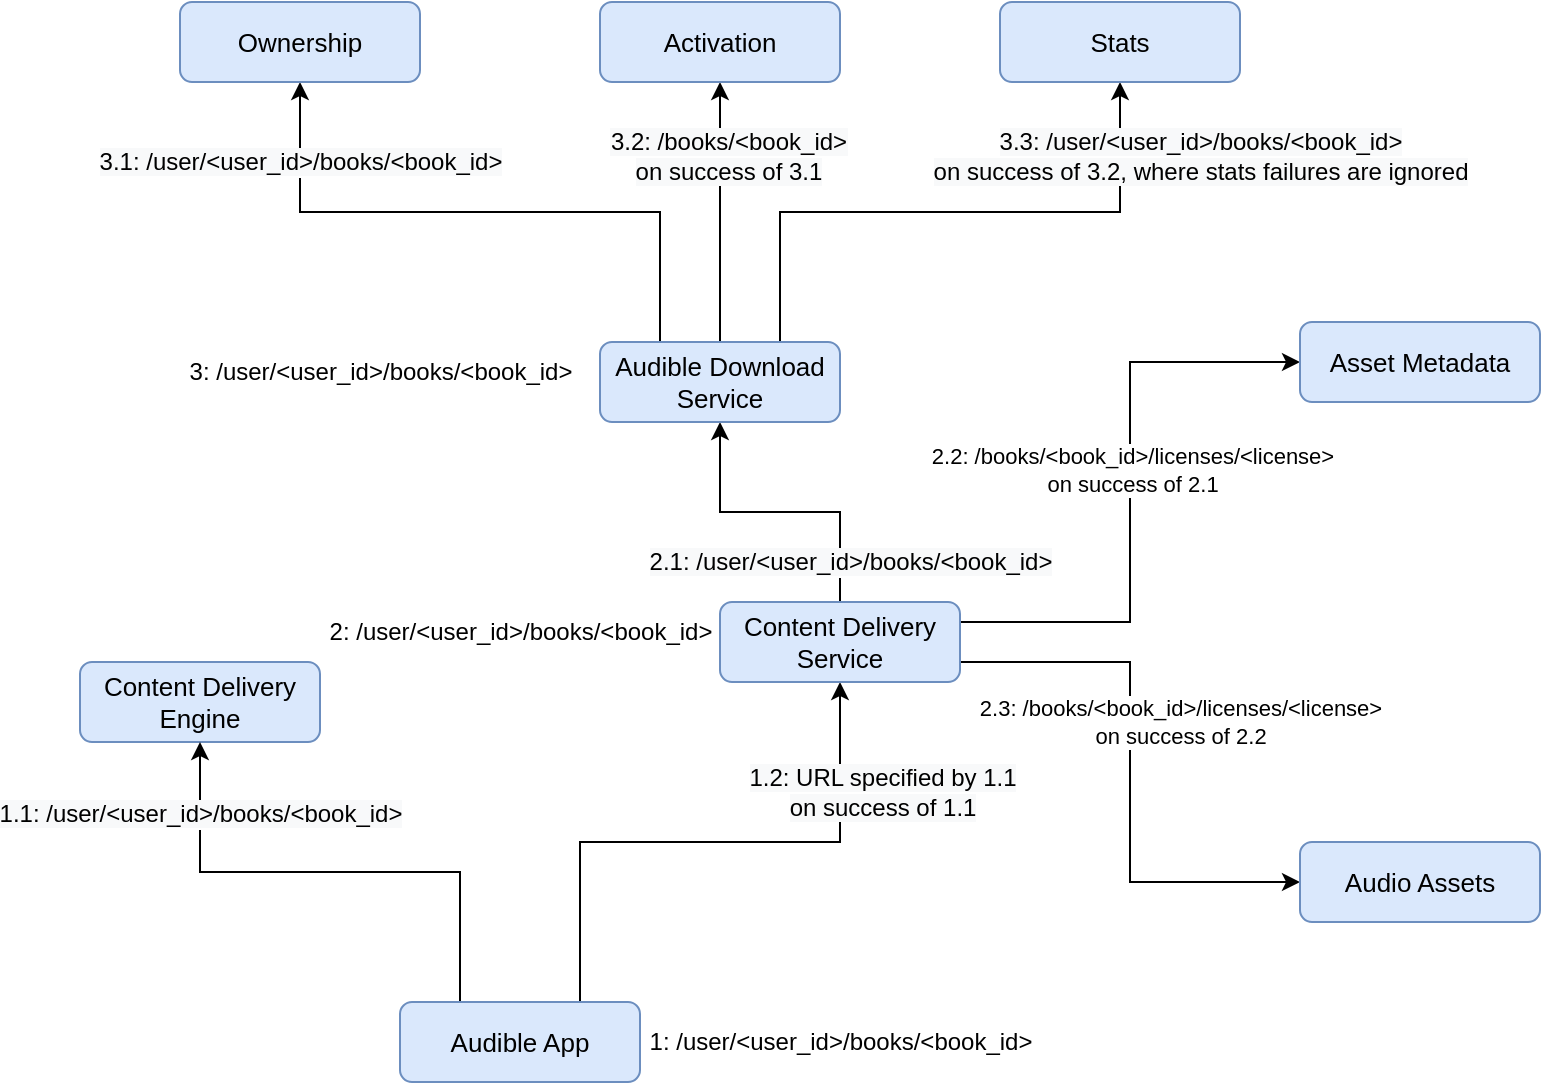 <mxfile version="14.6.13" type="google"><diagram id="C5RBs43oDa-KdzZeNtuy" name="Page-1"><mxGraphModel dx="780" dy="2298" grid="1" gridSize="10" guides="1" tooltips="1" connect="1" arrows="1" fold="1" page="1" pageScale="1" pageWidth="827" pageHeight="1169" math="0" shadow="0"><root><mxCell id="WIyWlLk6GJQsqaUBKTNV-0"/><mxCell id="WIyWlLk6GJQsqaUBKTNV-1" parent="WIyWlLk6GJQsqaUBKTNV-0"/><mxCell id="qyxEVs4apgrnIiPYDexV-1" value="" style="edgeStyle=orthogonalEdgeStyle;rounded=0;orthogonalLoop=1;jettySize=auto;html=1;exitX=0.75;exitY=0;exitDx=0;exitDy=0;entryX=0.5;entryY=1;entryDx=0;entryDy=0;labelBackgroundColor=none;fontSize=12;" parent="WIyWlLk6GJQsqaUBKTNV-1" source="WIyWlLk6GJQsqaUBKTNV-11" target="WIyWlLk6GJQsqaUBKTNV-7" edge="1"><mxGeometry x="-0.031" y="15" relative="1" as="geometry"><mxPoint as="offset"/></mxGeometry></mxCell><mxCell id="D2kA5yIBWuSc_MX7nK0Q-9" value="&lt;span style=&quot;font-size: 12px ; background-color: rgb(248 , 249 , 250)&quot;&gt;1.2: URL specified by 1.1&lt;/span&gt;&lt;br style=&quot;font-size: 12px ; background-color: rgb(248 , 249 , 250)&quot;&gt;&lt;span style=&quot;font-size: 12px ; background-color: rgb(248 , 249 , 250)&quot;&gt;on success of 1.1&lt;/span&gt;" style="edgeLabel;html=1;align=center;verticalAlign=middle;resizable=0;points=[];" parent="qyxEVs4apgrnIiPYDexV-1" vertex="1" connectable="0"><mxGeometry x="-0.062" y="-1" relative="1" as="geometry"><mxPoint x="95" y="-26" as="offset"/></mxGeometry></mxCell><mxCell id="WIyWlLk6GJQsqaUBKTNV-3" value="Content Delivery Engine" style="rounded=1;whiteSpace=wrap;html=1;fontSize=13;glass=0;strokeWidth=1;shadow=0;fillColor=#dae8fc;strokeColor=#6c8ebf;" parent="WIyWlLk6GJQsqaUBKTNV-1" vertex="1"><mxGeometry x="49" y="-780" width="120" height="40" as="geometry"/></mxCell><mxCell id="4qIX0Yp9HcfJfF0PNfnt-18" style="edgeStyle=orthogonalEdgeStyle;rounded=0;orthogonalLoop=1;jettySize=auto;html=1;exitX=1;exitY=0.25;exitDx=0;exitDy=0;entryX=0;entryY=0.5;entryDx=0;entryDy=0;" parent="WIyWlLk6GJQsqaUBKTNV-1" source="WIyWlLk6GJQsqaUBKTNV-7" target="WIyWlLk6GJQsqaUBKTNV-12" edge="1"><mxGeometry relative="1" as="geometry"/></mxCell><mxCell id="D2kA5yIBWuSc_MX7nK0Q-14" value="2.2: /books/&amp;lt;book_id&amp;gt;/licenses/&amp;lt;license&amp;gt;&lt;br&gt;on success of 2.1" style="edgeLabel;html=1;align=center;verticalAlign=middle;resizable=0;points=[];" parent="4qIX0Yp9HcfJfF0PNfnt-18" vertex="1" connectable="0"><mxGeometry x="0.079" y="-1" relative="1" as="geometry"><mxPoint y="1" as="offset"/></mxGeometry></mxCell><mxCell id="4qIX0Yp9HcfJfF0PNfnt-20" style="edgeStyle=orthogonalEdgeStyle;rounded=0;orthogonalLoop=1;jettySize=auto;html=1;exitX=1;exitY=0.75;exitDx=0;exitDy=0;entryX=0;entryY=0.5;entryDx=0;entryDy=0;" parent="WIyWlLk6GJQsqaUBKTNV-1" source="WIyWlLk6GJQsqaUBKTNV-7" target="4qIX0Yp9HcfJfF0PNfnt-0" edge="1"><mxGeometry relative="1" as="geometry"/></mxCell><mxCell id="4qIX0Yp9HcfJfF0PNfnt-31" style="edgeStyle=orthogonalEdgeStyle;rounded=0;orthogonalLoop=1;jettySize=auto;html=1;exitX=0.5;exitY=0;exitDx=0;exitDy=0;entryX=0.5;entryY=1;entryDx=0;entryDy=0;labelBackgroundColor=none;" parent="WIyWlLk6GJQsqaUBKTNV-1" source="WIyWlLk6GJQsqaUBKTNV-7" target="4qIX0Yp9HcfJfF0PNfnt-1" edge="1"><mxGeometry relative="1" as="geometry"/></mxCell><mxCell id="D2kA5yIBWuSc_MX7nK0Q-8" value="&lt;span style=&quot;font-size: 12px ; background-color: rgb(248 , 249 , 250)&quot;&gt;2.1: /user/&amp;lt;user_id&amp;gt;/books/&amp;lt;book_id&amp;gt;&lt;/span&gt;" style="edgeLabel;html=1;align=center;verticalAlign=middle;resizable=0;points=[];" parent="4qIX0Yp9HcfJfF0PNfnt-31" vertex="1" connectable="0"><mxGeometry x="-0.171" y="1" relative="1" as="geometry"><mxPoint x="22" y="24" as="offset"/></mxGeometry></mxCell><mxCell id="WIyWlLk6GJQsqaUBKTNV-7" value="Content Delivery Service" style="rounded=1;whiteSpace=wrap;html=1;fontSize=13;glass=0;strokeWidth=1;shadow=0;fillColor=#dae8fc;strokeColor=#6c8ebf;" parent="WIyWlLk6GJQsqaUBKTNV-1" vertex="1"><mxGeometry x="369" y="-810" width="120" height="40" as="geometry"/></mxCell><mxCell id="4qIX0Yp9HcfJfF0PNfnt-11" value="" style="edgeStyle=orthogonalEdgeStyle;rounded=0;orthogonalLoop=1;jettySize=auto;html=1;exitX=0.25;exitY=0;exitDx=0;exitDy=0;labelBackgroundColor=none;fontSize=12;" parent="WIyWlLk6GJQsqaUBKTNV-1" source="WIyWlLk6GJQsqaUBKTNV-11" target="WIyWlLk6GJQsqaUBKTNV-3" edge="1"><mxGeometry x="-0.516" y="-15" relative="1" as="geometry"><mxPoint as="offset"/></mxGeometry></mxCell><mxCell id="D2kA5yIBWuSc_MX7nK0Q-10" value="&lt;span style=&quot;font-size: 12px ; background-color: rgb(248 , 249 , 250)&quot;&gt;1.1: /user/&amp;lt;user_id&amp;gt;/books/&amp;lt;book_id&amp;gt;&lt;/span&gt;" style="edgeLabel;html=1;align=center;verticalAlign=middle;resizable=0;points=[];" parent="4qIX0Yp9HcfJfF0PNfnt-11" vertex="1" connectable="0"><mxGeometry x="0.723" relative="1" as="geometry"><mxPoint as="offset"/></mxGeometry></mxCell><mxCell id="WIyWlLk6GJQsqaUBKTNV-11" value="Audible App" style="rounded=1;whiteSpace=wrap;html=1;fontSize=13;glass=0;strokeWidth=1;shadow=0;fillColor=#dae8fc;strokeColor=#6c8ebf;" parent="WIyWlLk6GJQsqaUBKTNV-1" vertex="1"><mxGeometry x="209" y="-610" width="120" height="40" as="geometry"/></mxCell><mxCell id="WIyWlLk6GJQsqaUBKTNV-12" value="Asset Metadata" style="rounded=1;whiteSpace=wrap;html=1;fontSize=13;glass=0;strokeWidth=1;shadow=0;fillColor=#dae8fc;strokeColor=#6c8ebf;" parent="WIyWlLk6GJQsqaUBKTNV-1" vertex="1"><mxGeometry x="659" y="-950" width="120" height="40" as="geometry"/></mxCell><mxCell id="4qIX0Yp9HcfJfF0PNfnt-0" value="Audio Assets" style="rounded=1;whiteSpace=wrap;html=1;fontSize=13;glass=0;strokeWidth=1;shadow=0;fillColor=#dae8fc;strokeColor=#6c8ebf;" parent="WIyWlLk6GJQsqaUBKTNV-1" vertex="1"><mxGeometry x="659" y="-690" width="120" height="40" as="geometry"/></mxCell><mxCell id="4qIX0Yp9HcfJfF0PNfnt-13" style="edgeStyle=orthogonalEdgeStyle;rounded=0;orthogonalLoop=1;jettySize=auto;html=1;exitX=0.25;exitY=0;exitDx=0;exitDy=0;entryX=0.5;entryY=1;entryDx=0;entryDy=0;" parent="WIyWlLk6GJQsqaUBKTNV-1" source="4qIX0Yp9HcfJfF0PNfnt-1" target="4qIX0Yp9HcfJfF0PNfnt-2" edge="1"><mxGeometry relative="1" as="geometry"/></mxCell><mxCell id="D2kA5yIBWuSc_MX7nK0Q-11" value="&lt;span style=&quot;font-size: 12px ; background-color: rgb(248 , 249 , 250)&quot;&gt;3.1: /user/&amp;lt;user_id&amp;gt;/books/&amp;lt;book_id&amp;gt;&lt;/span&gt;" style="edgeLabel;html=1;align=center;verticalAlign=middle;resizable=0;points=[];" parent="4qIX0Yp9HcfJfF0PNfnt-13" vertex="1" connectable="0"><mxGeometry x="0.688" relative="1" as="geometry"><mxPoint y="-9" as="offset"/></mxGeometry></mxCell><mxCell id="4qIX0Yp9HcfJfF0PNfnt-23" style="edgeStyle=orthogonalEdgeStyle;rounded=0;orthogonalLoop=1;jettySize=auto;html=1;exitX=0.5;exitY=0;exitDx=0;exitDy=0;entryX=0.5;entryY=1;entryDx=0;entryDy=0;" parent="WIyWlLk6GJQsqaUBKTNV-1" source="4qIX0Yp9HcfJfF0PNfnt-1" target="4qIX0Yp9HcfJfF0PNfnt-3" edge="1"><mxGeometry relative="1" as="geometry"/></mxCell><mxCell id="4qIX0Yp9HcfJfF0PNfnt-25" style="edgeStyle=orthogonalEdgeStyle;rounded=0;orthogonalLoop=1;jettySize=auto;html=1;exitX=0.75;exitY=0;exitDx=0;exitDy=0;entryX=0.5;entryY=1;entryDx=0;entryDy=0;" parent="WIyWlLk6GJQsqaUBKTNV-1" source="4qIX0Yp9HcfJfF0PNfnt-1" target="4qIX0Yp9HcfJfF0PNfnt-4" edge="1"><mxGeometry relative="1" as="geometry"/></mxCell><mxCell id="D2kA5yIBWuSc_MX7nK0Q-13" value="&lt;span style=&quot;font-size: 12px ; background-color: rgb(248 , 249 , 250)&quot;&gt;3.3: /user/&amp;lt;user_id&amp;gt;/books/&amp;lt;book_id&amp;gt;&lt;br&gt;on success of 3.2, where stats failures are ignored&lt;br&gt;&lt;/span&gt;" style="edgeLabel;html=1;align=center;verticalAlign=middle;resizable=0;points=[];" parent="4qIX0Yp9HcfJfF0PNfnt-25" vertex="1" connectable="0"><mxGeometry x="0.753" relative="1" as="geometry"><mxPoint x="40" as="offset"/></mxGeometry></mxCell><mxCell id="4qIX0Yp9HcfJfF0PNfnt-1" value="Audible Download Service" style="rounded=1;whiteSpace=wrap;html=1;fontSize=13;glass=0;strokeWidth=1;shadow=0;fillColor=#dae8fc;strokeColor=#6c8ebf;" parent="WIyWlLk6GJQsqaUBKTNV-1" vertex="1"><mxGeometry x="309" y="-940" width="120" height="40" as="geometry"/></mxCell><mxCell id="4qIX0Yp9HcfJfF0PNfnt-2" value="Ownership" style="rounded=1;whiteSpace=wrap;html=1;fontSize=13;glass=0;strokeWidth=1;shadow=0;fillColor=#dae8fc;strokeColor=#6c8ebf;" parent="WIyWlLk6GJQsqaUBKTNV-1" vertex="1"><mxGeometry x="99" y="-1110" width="120" height="40" as="geometry"/></mxCell><mxCell id="4qIX0Yp9HcfJfF0PNfnt-3" value="Activation" style="rounded=1;whiteSpace=wrap;html=1;fontSize=13;glass=0;strokeWidth=1;shadow=0;fillColor=#dae8fc;strokeColor=#6c8ebf;" parent="WIyWlLk6GJQsqaUBKTNV-1" vertex="1"><mxGeometry x="309" y="-1110" width="120" height="40" as="geometry"/></mxCell><mxCell id="4qIX0Yp9HcfJfF0PNfnt-4" value="Stats" style="rounded=1;whiteSpace=wrap;html=1;fontSize=13;glass=0;strokeWidth=1;shadow=0;fillColor=#dae8fc;strokeColor=#6c8ebf;" parent="WIyWlLk6GJQsqaUBKTNV-1" vertex="1"><mxGeometry x="509" y="-1110" width="120" height="40" as="geometry"/></mxCell><mxCell id="D2kA5yIBWuSc_MX7nK0Q-0" value="1: /user/&amp;lt;user_id&amp;gt;/books/&amp;lt;book_id&amp;gt;" style="edgeLabel;html=1;align=center;verticalAlign=middle;resizable=0;points=[];labelBackgroundColor=none;fontSize=12;" parent="WIyWlLk6GJQsqaUBKTNV-1" vertex="1" connectable="0"><mxGeometry x="429" y="-590" as="geometry"/></mxCell><mxCell id="D2kA5yIBWuSc_MX7nK0Q-3" value="3: /user/&amp;lt;user_id&amp;gt;/books/&amp;lt;book_id&amp;gt;" style="edgeLabel;html=1;align=center;verticalAlign=middle;resizable=0;points=[];labelBackgroundColor=none;fontSize=12;" parent="WIyWlLk6GJQsqaUBKTNV-1" vertex="1" connectable="0"><mxGeometry x="459" y="-810" as="geometry"><mxPoint x="-260" y="-115" as="offset"/></mxGeometry></mxCell><mxCell id="D2kA5yIBWuSc_MX7nK0Q-4" value="2: /user/&amp;lt;user_id&amp;gt;/books/&amp;lt;book_id&amp;gt;" style="edgeLabel;html=1;align=center;verticalAlign=middle;resizable=0;points=[];labelBackgroundColor=none;fontSize=12;" parent="WIyWlLk6GJQsqaUBKTNV-1" vertex="1" connectable="0"><mxGeometry x="529" y="-680" as="geometry"><mxPoint x="-260" y="-115" as="offset"/></mxGeometry></mxCell><mxCell id="D2kA5yIBWuSc_MX7nK0Q-12" value="&lt;span style=&quot;font-size: 12px ; background-color: rgb(248 , 249 , 250)&quot;&gt;3.2: /books/&amp;lt;book_id&amp;gt;&lt;br&gt;on success of 3.1&lt;br&gt;&lt;/span&gt;" style="edgeLabel;html=1;align=center;verticalAlign=middle;resizable=0;points=[];" parent="WIyWlLk6GJQsqaUBKTNV-1" vertex="1" connectable="0"><mxGeometry x="169" y="-1026.999" as="geometry"><mxPoint x="204" y="-6" as="offset"/></mxGeometry></mxCell><mxCell id="D2kA5yIBWuSc_MX7nK0Q-15" value="2.3: /books/&amp;lt;book_id&amp;gt;/licenses/&amp;lt;license&amp;gt;&lt;br&gt;on success of 2.2" style="edgeLabel;html=1;align=center;verticalAlign=middle;resizable=0;points=[];" parent="WIyWlLk6GJQsqaUBKTNV-1" vertex="1" connectable="0"><mxGeometry x="599" y="-750" as="geometry"/></mxCell></root></mxGraphModel></diagram></mxfile>